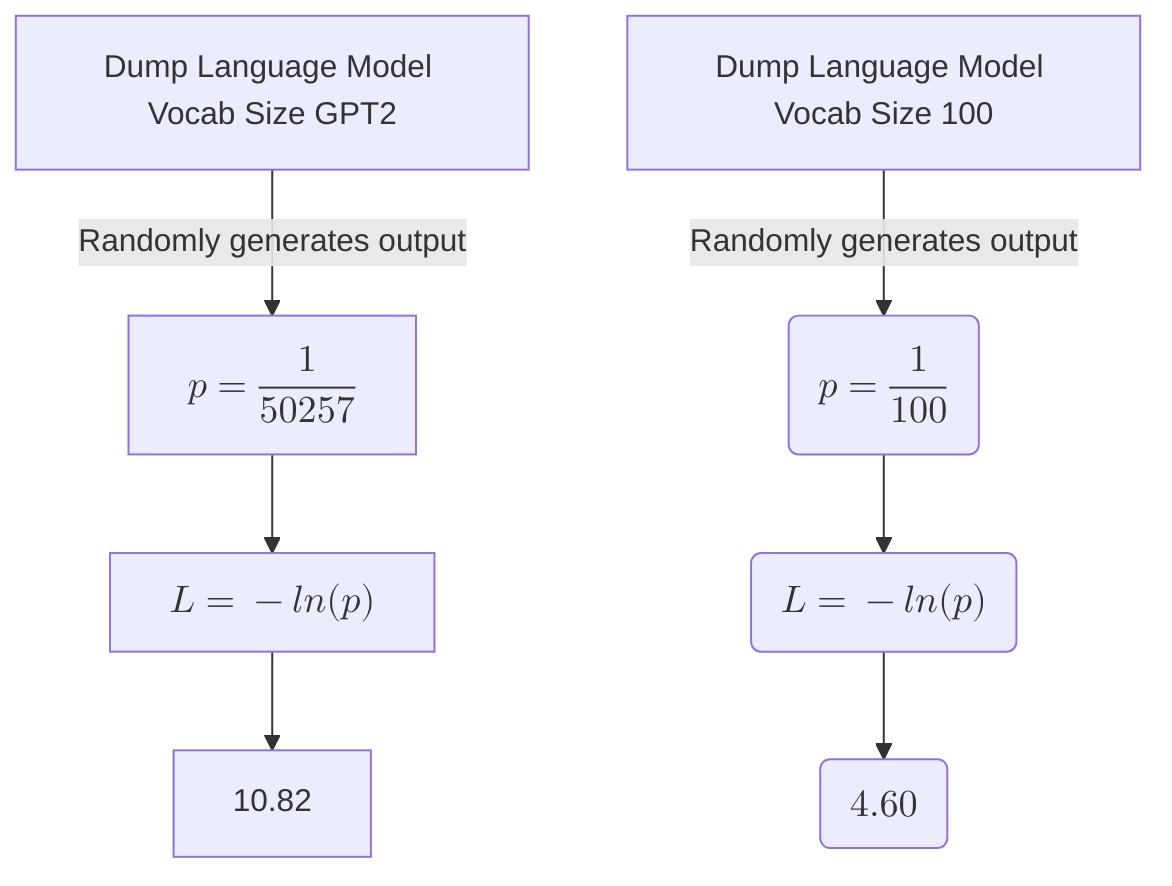flowchart TD
    LM["Dump Language Model Vocab Size GPT2"] -->|"Randomly generates output "| P
    P["$$p=\frac{1}{50257}$$"]
    P --> L1["$$ L = -ln(p) $$"]
    L1 --> L2["10.82  "]
    
    LM2["Dump Language Model Vocab Size 100"] -->|"Randomly generates output "| P2
    P2("$$p=\frac{1}{100}$$")
    P2 --> L21("$$ L = -ln(p) $$")
    L21 --> L22("$$ 4.60  $$")